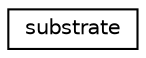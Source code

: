 digraph G
{
  edge [fontname="Helvetica",fontsize="10",labelfontname="Helvetica",labelfontsize="10"];
  node [fontname="Helvetica",fontsize="10",shape=record];
  rankdir="LR";
  Node1 [label="substrate",height=0.2,width=0.4,color="black", fillcolor="white", style="filled",URL="$structsubstrate.html"];
}
